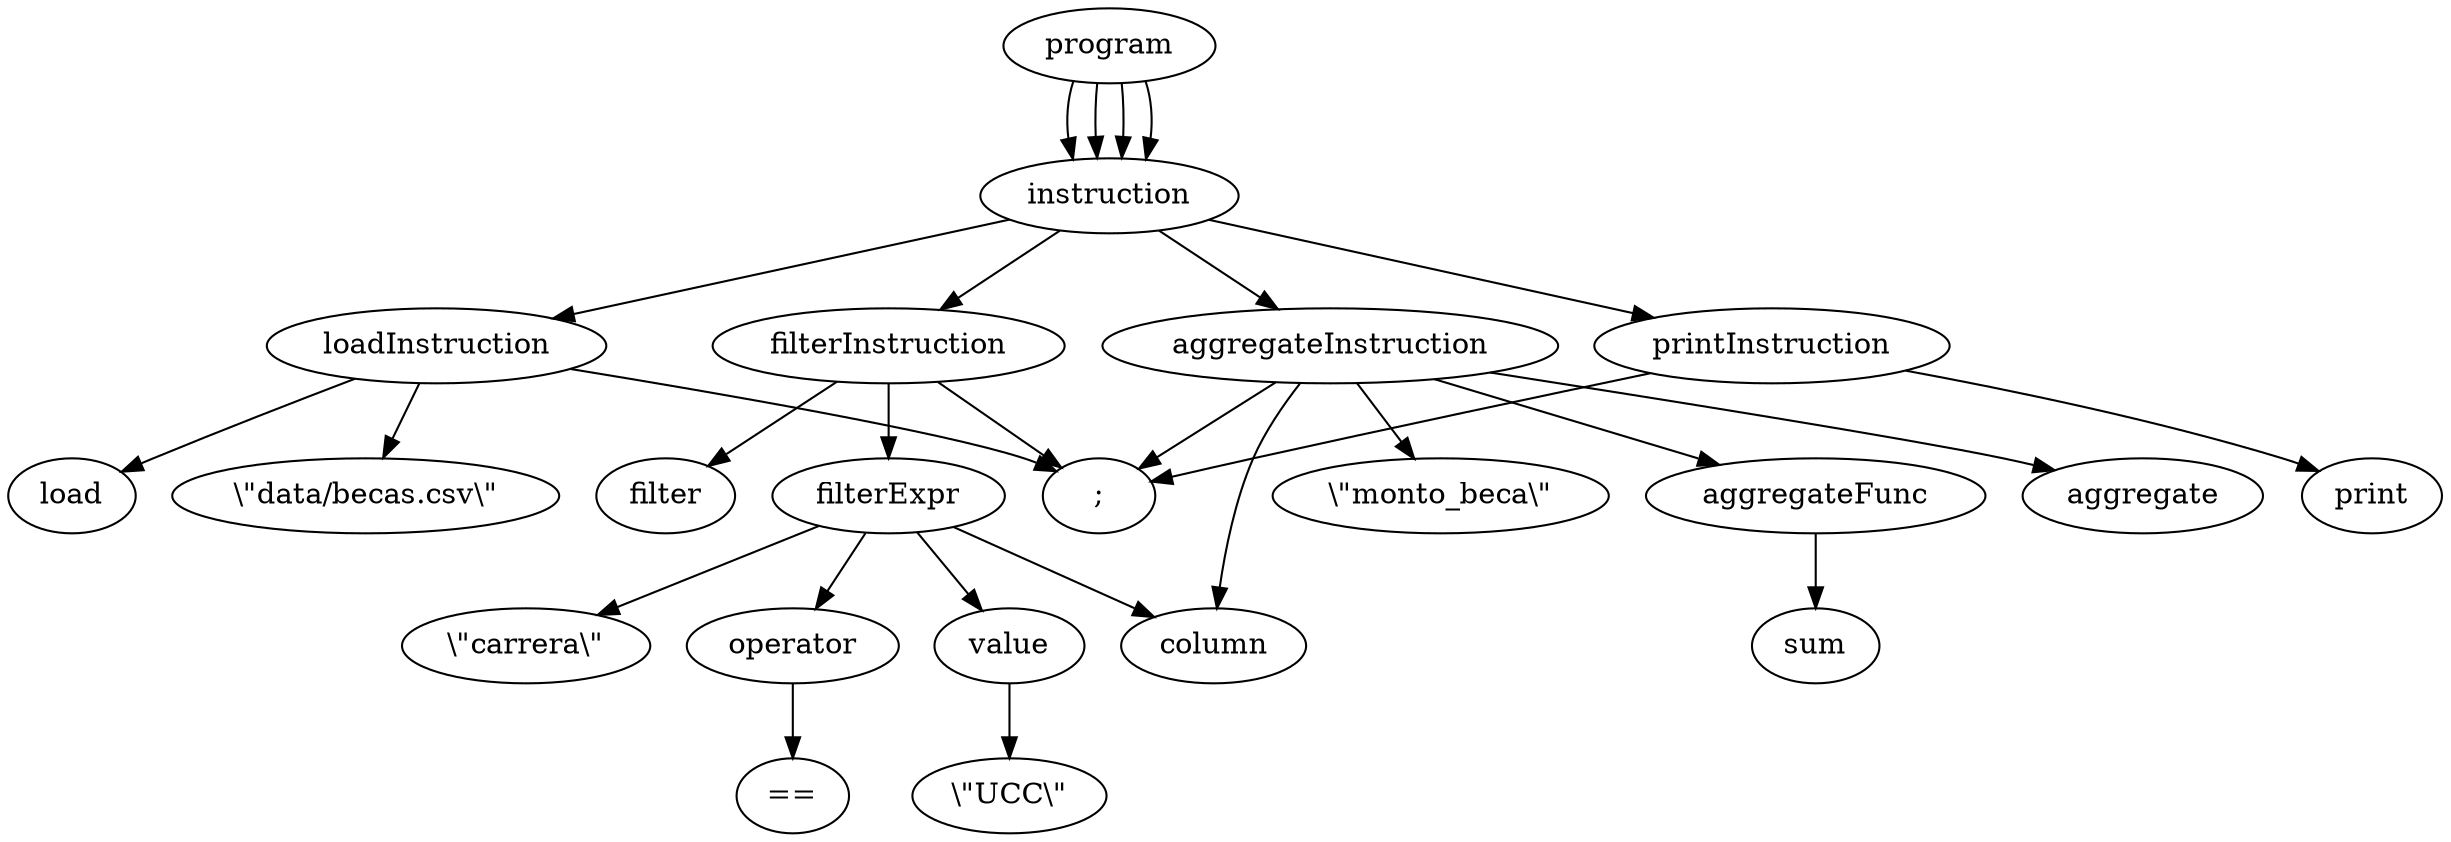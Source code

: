 digraph tree {
    "program";
    "instruction";
    "loadInstruction";
    "load";
    "\\\"data/becas.csv\\\"";
    ";";
    "instruction";
    "filterInstruction";
    "filter";
    "filterExpr";
    "column";
    "\\\"carrera\\\"";
    "operator";
    "==";
    "value";
    "\\\"UCC\\\"";
    ";";
    "instruction";
    "aggregateInstruction";
    "aggregate";
    "aggregateFunc";
    "sum";
    "column";
    "\\\"monto_beca\\\"";
    ";";
    "instruction";
    "printInstruction";
    "print";
    ";";
    "program" -> "instruction";
    "program" -> "instruction";
    "program" -> "instruction";
    "program" -> "instruction";
    "instruction" -> "loadInstruction";
    "loadInstruction" -> "load";
    "loadInstruction" -> "\\\"data/becas.csv\\\"";
    "loadInstruction" -> ";";
    "instruction" -> "filterInstruction";
    "filterInstruction" -> "filter";
    "filterInstruction" -> "filterExpr";
    "filterInstruction" -> ";";
    "filterExpr" -> "column";
    "filterExpr" -> "\\\"carrera\\\"";
    "filterExpr" -> "operator";
    "filterExpr" -> "value";
    "operator" -> "==";
    "value" -> "\\\"UCC\\\"";
    "instruction" -> "aggregateInstruction";
    "aggregateInstruction" -> "aggregate";
    "aggregateInstruction" -> "aggregateFunc";
    "aggregateInstruction" -> "column";
    "aggregateInstruction" -> "\\\"monto_beca\\\"";
    "aggregateInstruction" -> ";";
    "aggregateFunc" -> "sum";
    "instruction" -> "printInstruction";
    "printInstruction" -> "print";
    "printInstruction" -> ";";
}
